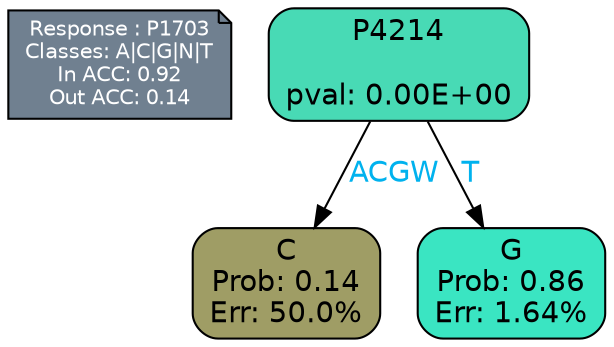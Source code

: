 digraph Tree {
node [shape=box, style="filled, rounded", color="black", fontname=helvetica] ;
graph [ranksep=equally, splines=polylines, bgcolor=transparent, dpi=600] ;
edge [fontname=helvetica] ;
LEGEND [label="Response : P1703
Classes: A|C|G|N|T
In ACC: 0.92
Out ACC: 0.14
",shape=note,align=left,style=filled,fillcolor="slategray",fontcolor="white",fontsize=10];1 [label="P4214

pval: 0.00E+00", fillcolor="#48dab5"] ;
2 [label="C
Prob: 0.14
Err: 50.0%", fillcolor="#9f9d65"] ;
3 [label="G
Prob: 0.86
Err: 1.64%", fillcolor="#3ae5c2"] ;
1 -> 2 [label="ACGW",fontcolor=deepskyblue2] ;
1 -> 3 [label="T",fontcolor=deepskyblue2] ;
{rank = same; 2;3;}{rank = same; LEGEND;1;}}